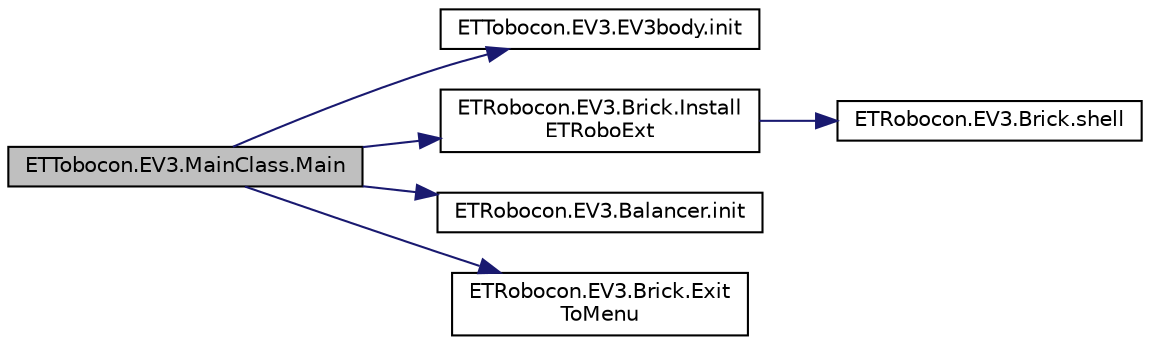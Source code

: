 digraph "ETTobocon.EV3.MainClass.Main"
{
  edge [fontname="Helvetica",fontsize="10",labelfontname="Helvetica",labelfontsize="10"];
  node [fontname="Helvetica",fontsize="10",shape=record];
  rankdir="LR";
  Node1 [label="ETTobocon.EV3.MainClass.Main",height=0.2,width=0.4,color="black", fillcolor="grey75", style="filled", fontcolor="black"];
  Node1 -> Node2 [color="midnightblue",fontsize="10",style="solid",fontname="Helvetica"];
  Node2 [label="ETTobocon.EV3.EV3body.init",height=0.2,width=0.4,color="black", fillcolor="white", style="filled",URL="$struct_e_t_tobocon_1_1_e_v3_1_1_e_v3body.html#a3ed549ada6fda38b78ffb557c399232f"];
  Node1 -> Node3 [color="midnightblue",fontsize="10",style="solid",fontname="Helvetica"];
  Node3 [label="ETRobocon.EV3.Brick.Install\lETRoboExt",height=0.2,width=0.4,color="black", fillcolor="white", style="filled",URL="$class_e_t_robocon_1_1_e_v3_1_1_brick.html#a512b6cf738662fc2bd781b072b02cb4e",tooltip="Bluetooth関係のETロボコン拡張機能を有効にする "];
  Node3 -> Node4 [color="midnightblue",fontsize="10",style="solid",fontname="Helvetica"];
  Node4 [label="ETRobocon.EV3.Brick.shell",height=0.2,width=0.4,color="black", fillcolor="white", style="filled",URL="$class_e_t_robocon_1_1_e_v3_1_1_brick.html#a1df5829d2df0d325bc759abba43313f2"];
  Node1 -> Node5 [color="midnightblue",fontsize="10",style="solid",fontname="Helvetica"];
  Node5 [label="ETRobocon.EV3.Balancer.init",height=0.2,width=0.4,color="black", fillcolor="white", style="filled",URL="$class_e_t_robocon_1_1_e_v3_1_1_balancer.html#a0856e44e01168011d0ccd617704afac4"];
  Node1 -> Node6 [color="midnightblue",fontsize="10",style="solid",fontname="Helvetica"];
  Node6 [label="ETRobocon.EV3.Brick.Exit\lToMenu",height=0.2,width=0.4,color="black", fillcolor="white", style="filled",URL="$class_e_t_robocon_1_1_e_v3_1_1_brick.html#a64c7c311a8b71cf36ce13efdc3b1f24d",tooltip="ユーザアプリを終了し、MonoBrickメインメニューへ戻る "];
}

